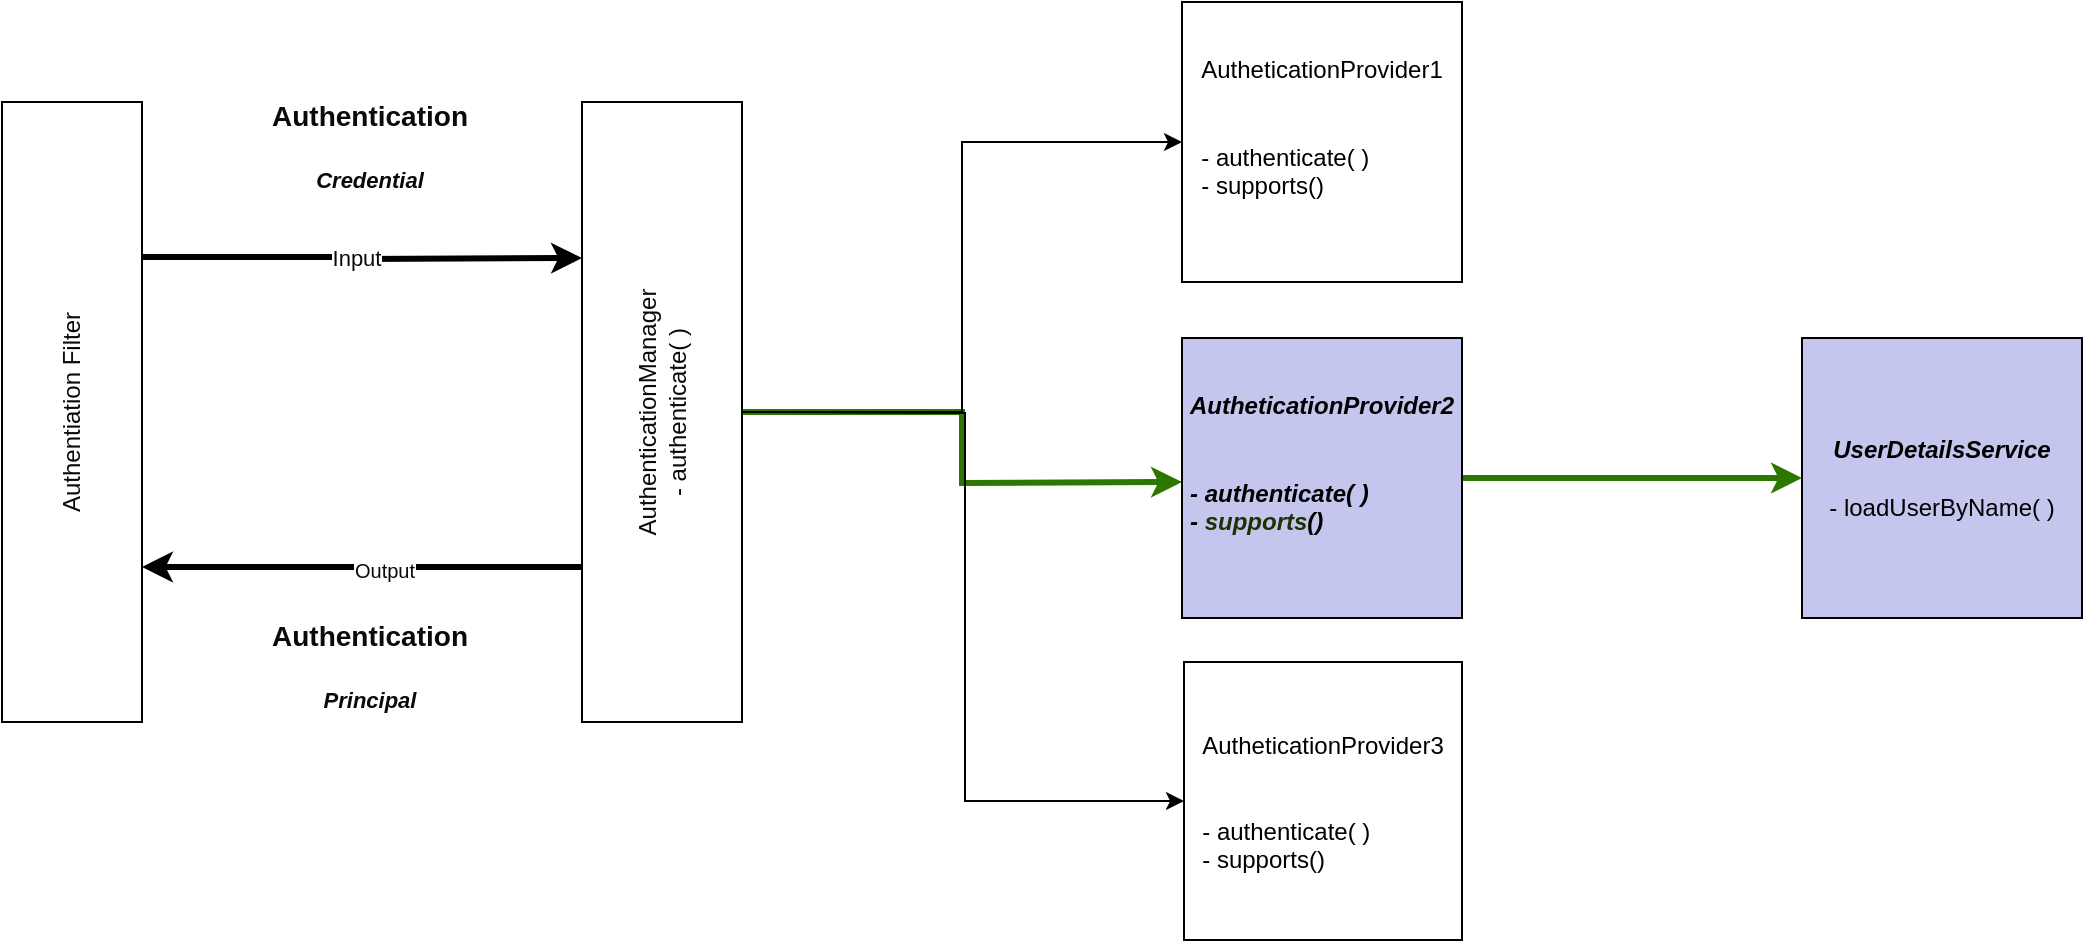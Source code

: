 <mxfile>
    <diagram id="hMHbX8SDWjdqnEKLm0F6" name="Page-2">
        <mxGraphModel dx="1142" dy="530" grid="1" gridSize="10" guides="1" tooltips="1" connect="1" arrows="1" fold="1" page="1" pageScale="1" pageWidth="827" pageHeight="1169" math="0" shadow="0">
            <root>
                <mxCell id="inrUxBcmJeVZfQg9o6Wa-0"/>
                <mxCell id="inrUxBcmJeVZfQg9o6Wa-1" parent="inrUxBcmJeVZfQg9o6Wa-0"/>
                <mxCell id="inrUxBcmJeVZfQg9o6Wa-2" style="edgeStyle=orthogonalEdgeStyle;rounded=0;orthogonalLoop=1;jettySize=auto;html=1;exitX=1;exitY=0.25;exitDx=0;exitDy=0;fontColor=#0A0A0A;targetPerimeterSpacing=0;strokeWidth=3;fontSize=3;" parent="inrUxBcmJeVZfQg9o6Wa-1" source="inrUxBcmJeVZfQg9o6Wa-4" edge="1">
                    <mxGeometry relative="1" as="geometry">
                        <mxPoint x="-140.0" y="228" as="targetPoint"/>
                    </mxGeometry>
                </mxCell>
                <mxCell id="inrUxBcmJeVZfQg9o6Wa-3" value="Input" style="edgeLabel;html=1;align=center;verticalAlign=middle;resizable=0;points=[];fontColor=#0A0A0A;labelBackgroundColor=#FFFFFF;" parent="inrUxBcmJeVZfQg9o6Wa-2" vertex="1" connectable="0">
                    <mxGeometry x="-0.037" relative="1" as="geometry">
                        <mxPoint as="offset"/>
                    </mxGeometry>
                </mxCell>
                <mxCell id="inrUxBcmJeVZfQg9o6Wa-4" value="Authentiation Filter" style="whiteSpace=wrap;html=1;verticalAlign=middle;horizontal=0;fillColor=#FFFFFF;fontColor=#0A0A0A;" parent="inrUxBcmJeVZfQg9o6Wa-1" vertex="1">
                    <mxGeometry x="-430" y="150" width="70" height="310" as="geometry"/>
                </mxCell>
                <mxCell id="inrUxBcmJeVZfQg9o6Wa-5" style="edgeStyle=orthogonalEdgeStyle;rounded=0;orthogonalLoop=1;jettySize=auto;html=1;entryX=0;entryY=0.5;entryDx=0;entryDy=0;fontColor=#000000;fillColor=#60a917;strokeColor=#2D7600;targetPerimeterSpacing=0;strokeWidth=3;exitX=1;exitY=0.5;exitDx=0;exitDy=0;" parent="inrUxBcmJeVZfQg9o6Wa-1" source="inrUxBcmJeVZfQg9o6Wa-13" edge="1">
                    <mxGeometry relative="1" as="geometry">
                        <mxPoint x="30" y="250" as="sourcePoint"/>
                        <mxPoint x="160" y="340" as="targetPoint"/>
                    </mxGeometry>
                </mxCell>
                <mxCell id="inrUxBcmJeVZfQg9o6Wa-6" style="edgeStyle=orthogonalEdgeStyle;rounded=0;orthogonalLoop=1;jettySize=auto;html=1;entryX=0;entryY=0.5;entryDx=0;entryDy=0;fontColor=#000000;exitX=1;exitY=0.5;exitDx=0;exitDy=0;" parent="inrUxBcmJeVZfQg9o6Wa-1" source="inrUxBcmJeVZfQg9o6Wa-13" target="inrUxBcmJeVZfQg9o6Wa-8" edge="1">
                    <mxGeometry relative="1" as="geometry">
                        <mxPoint x="30" y="250" as="sourcePoint"/>
                    </mxGeometry>
                </mxCell>
                <mxCell id="inrUxBcmJeVZfQg9o6Wa-7" style="edgeStyle=orthogonalEdgeStyle;rounded=0;orthogonalLoop=1;jettySize=auto;html=1;entryX=0;entryY=0.5;entryDx=0;entryDy=0;fontColor=#000000;" parent="inrUxBcmJeVZfQg9o6Wa-1" target="inrUxBcmJeVZfQg9o6Wa-11" edge="1">
                    <mxGeometry relative="1" as="geometry">
                        <mxPoint x="-59" y="305" as="sourcePoint"/>
                        <mxPoint x="160" y="535" as="targetPoint"/>
                    </mxGeometry>
                </mxCell>
                <mxCell id="inrUxBcmJeVZfQg9o6Wa-8" value="AutheticationProvider1&lt;br&gt;&lt;div style=&quot;text-align: left&quot;&gt;&lt;span&gt;&lt;br&gt;&lt;/span&gt;&lt;/div&gt;&lt;div style=&quot;text-align: left&quot;&gt;&lt;span&gt;&lt;br&gt;&lt;/span&gt;&lt;/div&gt;&lt;div style=&quot;text-align: left&quot;&gt;&lt;span&gt;- authenticate( )&lt;/span&gt;&lt;/div&gt;&lt;div style=&quot;text-align: left&quot;&gt;&lt;span&gt;- supports()&lt;/span&gt;&lt;/div&gt;&lt;div style=&quot;text-align: left&quot;&gt;&lt;span&gt;&lt;br&gt;&lt;/span&gt;&lt;/div&gt;" style="whiteSpace=wrap;html=1;aspect=fixed;fontColor=#000000;verticalAlign=middle;fillColor=#FFFFFF;" parent="inrUxBcmJeVZfQg9o6Wa-1" vertex="1">
                    <mxGeometry x="160" y="100" width="140" height="140" as="geometry"/>
                </mxCell>
                <mxCell id="inrUxBcmJeVZfQg9o6Wa-9" style="edgeStyle=orthogonalEdgeStyle;rounded=0;orthogonalLoop=1;jettySize=auto;html=1;entryX=0;entryY=0.5;entryDx=0;entryDy=0;fontColor=#0A0A0A;targetPerimeterSpacing=0;strokeWidth=3;fillColor=#60a917;strokeColor=#2D7600;" parent="inrUxBcmJeVZfQg9o6Wa-1" source="inrUxBcmJeVZfQg9o6Wa-10" target="inrUxBcmJeVZfQg9o6Wa-12" edge="1">
                    <mxGeometry relative="1" as="geometry"/>
                </mxCell>
                <mxCell id="inrUxBcmJeVZfQg9o6Wa-10" value="&lt;b&gt;&lt;i&gt;AutheticationProvider2&lt;br&gt;&lt;/i&gt;&lt;/b&gt;&lt;div style=&quot;text-align: left&quot;&gt;&lt;span&gt;&lt;b&gt;&lt;i&gt;&lt;br&gt;&lt;/i&gt;&lt;/b&gt;&lt;/span&gt;&lt;/div&gt;&lt;div style=&quot;text-align: left&quot;&gt;&lt;span&gt;&lt;b&gt;&lt;i&gt;&lt;br&gt;&lt;/i&gt;&lt;/b&gt;&lt;/span&gt;&lt;/div&gt;&lt;div style=&quot;text-align: left&quot;&gt;&lt;span&gt;&lt;b&gt;&lt;i&gt;- authenticate( )&lt;/i&gt;&lt;/b&gt;&lt;/span&gt;&lt;/div&gt;&lt;div style=&quot;text-align: left&quot;&gt;&lt;b&gt;&lt;i&gt;- &lt;font color=&quot;#1a3300&quot;&gt;supports&lt;/font&gt;()&lt;/i&gt;&lt;/b&gt;&lt;/div&gt;&lt;div style=&quot;text-align: left&quot;&gt;&lt;span&gt;&lt;br&gt;&lt;/span&gt;&lt;/div&gt;" style="whiteSpace=wrap;html=1;aspect=fixed;fontColor=#000000;verticalAlign=middle;fillColor=#C5C6ED;" parent="inrUxBcmJeVZfQg9o6Wa-1" vertex="1">
                    <mxGeometry x="160" y="268" width="140" height="140" as="geometry"/>
                </mxCell>
                <mxCell id="inrUxBcmJeVZfQg9o6Wa-11" value="AutheticationProvider3&lt;br&gt;&lt;div style=&quot;text-align: left&quot;&gt;&lt;span&gt;&lt;br&gt;&lt;/span&gt;&lt;/div&gt;&lt;div style=&quot;text-align: left&quot;&gt;&lt;span&gt;&lt;br&gt;&lt;/span&gt;&lt;/div&gt;&lt;div style=&quot;text-align: left&quot;&gt;&lt;span&gt;- authenticate( )&lt;/span&gt;&lt;/div&gt;&lt;div style=&quot;text-align: left&quot;&gt;&lt;span&gt;- supports()&lt;/span&gt;&lt;/div&gt;" style="whiteSpace=wrap;html=1;aspect=fixed;fontColor=#000000;verticalAlign=middle;fillColor=#FFFFFF;" parent="inrUxBcmJeVZfQg9o6Wa-1" vertex="1">
                    <mxGeometry x="161" y="430" width="139" height="139" as="geometry"/>
                </mxCell>
                <mxCell id="inrUxBcmJeVZfQg9o6Wa-12" value="&lt;i style=&quot;font-weight: bold&quot;&gt;UserDetailsService&lt;br&gt;&lt;/i&gt;&lt;br&gt;&lt;div style=&quot;text-align: left&quot;&gt;- loadUserByName( )&lt;/div&gt;" style="whiteSpace=wrap;html=1;aspect=fixed;fontColor=#000000;verticalAlign=middle;fillColor=#C5C6ED;" parent="inrUxBcmJeVZfQg9o6Wa-1" vertex="1">
                    <mxGeometry x="470" y="268" width="140" height="140" as="geometry"/>
                </mxCell>
                <mxCell id="inrUxBcmJeVZfQg9o6Wa-13" value="AuthenticationManager&lt;br&gt;- authenticate( )" style="rounded=0;whiteSpace=wrap;html=1;fontColor=#0A0A0A;fillColor=#FFFFFF;verticalAlign=middle;horizontal=0;" parent="inrUxBcmJeVZfQg9o6Wa-1" vertex="1">
                    <mxGeometry x="-140" y="150" width="80" height="310" as="geometry"/>
                </mxCell>
                <mxCell id="inrUxBcmJeVZfQg9o6Wa-14" value="" style="endArrow=classic;html=1;fontSize=11;fontColor=#0A0A0A;targetPerimeterSpacing=0;strokeWidth=3;exitX=0;exitY=0.75;exitDx=0;exitDy=0;entryX=1;entryY=0.75;entryDx=0;entryDy=0;" parent="inrUxBcmJeVZfQg9o6Wa-1" source="inrUxBcmJeVZfQg9o6Wa-13" target="inrUxBcmJeVZfQg9o6Wa-4" edge="1">
                    <mxGeometry width="50" height="50" relative="1" as="geometry">
                        <mxPoint x="-270" y="540" as="sourcePoint"/>
                        <mxPoint x="-220" y="490" as="targetPoint"/>
                    </mxGeometry>
                </mxCell>
                <mxCell id="inrUxBcmJeVZfQg9o6Wa-15" value="Output" style="edgeLabel;html=1;align=center;verticalAlign=middle;resizable=0;points=[];fontSize=3;fontColor=#0A0A0A;" parent="inrUxBcmJeVZfQg9o6Wa-14" vertex="1" connectable="0">
                    <mxGeometry x="-0.111" y="1" relative="1" as="geometry">
                        <mxPoint as="offset"/>
                    </mxGeometry>
                </mxCell>
                <mxCell id="inrUxBcmJeVZfQg9o6Wa-16" value="&lt;font style=&quot;font-size: 10px&quot;&gt;Output&lt;/font&gt;" style="edgeLabel;html=1;align=center;verticalAlign=middle;resizable=0;points=[];fontSize=11;fontColor=#0A0A0A;labelBackgroundColor=#FFFFFF;" parent="inrUxBcmJeVZfQg9o6Wa-14" vertex="1" connectable="0">
                    <mxGeometry x="-0.102" y="1" relative="1" as="geometry">
                        <mxPoint as="offset"/>
                    </mxGeometry>
                </mxCell>
                <mxCell id="inrUxBcmJeVZfQg9o6Wa-17" value="&lt;h1 style=&quot;font-size: 14px&quot;&gt;&lt;font style=&quot;font-size: 14px&quot;&gt;Authentication&lt;/font&gt;&lt;/h1&gt;&lt;p style=&quot;text-align: center ; font-size: 14px&quot;&gt;&lt;font style=&quot;font-size: 11px&quot;&gt;&lt;b&gt;&lt;i&gt;Principal&lt;/i&gt;&lt;/b&gt;&lt;/font&gt;&lt;/p&gt;" style="text;html=1;strokeColor=none;fillColor=none;spacing=5;spacingTop=-20;whiteSpace=wrap;overflow=hidden;rounded=0;labelBackgroundColor=#FFFFFF;fontSize=11;fontColor=#0A0A0A;verticalAlign=middle;" parent="inrUxBcmJeVZfQg9o6Wa-1" vertex="1">
                    <mxGeometry x="-300" y="410" width="210" height="70" as="geometry"/>
                </mxCell>
                <mxCell id="inrUxBcmJeVZfQg9o6Wa-18" value="&lt;h1 style=&quot;font-size: 14px&quot;&gt;&lt;font style=&quot;font-size: 14px&quot;&gt;Authentication&lt;/font&gt;&lt;/h1&gt;&lt;p style=&quot;text-align: center ; font-size: 14px&quot;&gt;&lt;font style=&quot;font-size: 11px&quot;&gt;&lt;b&gt;&lt;i&gt;Credential&lt;/i&gt;&lt;/b&gt;&lt;/font&gt;&lt;/p&gt;" style="text;html=1;strokeColor=none;fillColor=none;spacing=5;spacingTop=-20;whiteSpace=wrap;overflow=hidden;rounded=0;labelBackgroundColor=#FFFFFF;fontSize=11;fontColor=#0A0A0A;verticalAlign=middle;" parent="inrUxBcmJeVZfQg9o6Wa-1" vertex="1">
                    <mxGeometry x="-300" y="150" width="210" height="70" as="geometry"/>
                </mxCell>
            </root>
        </mxGraphModel>
    </diagram>
</mxfile>